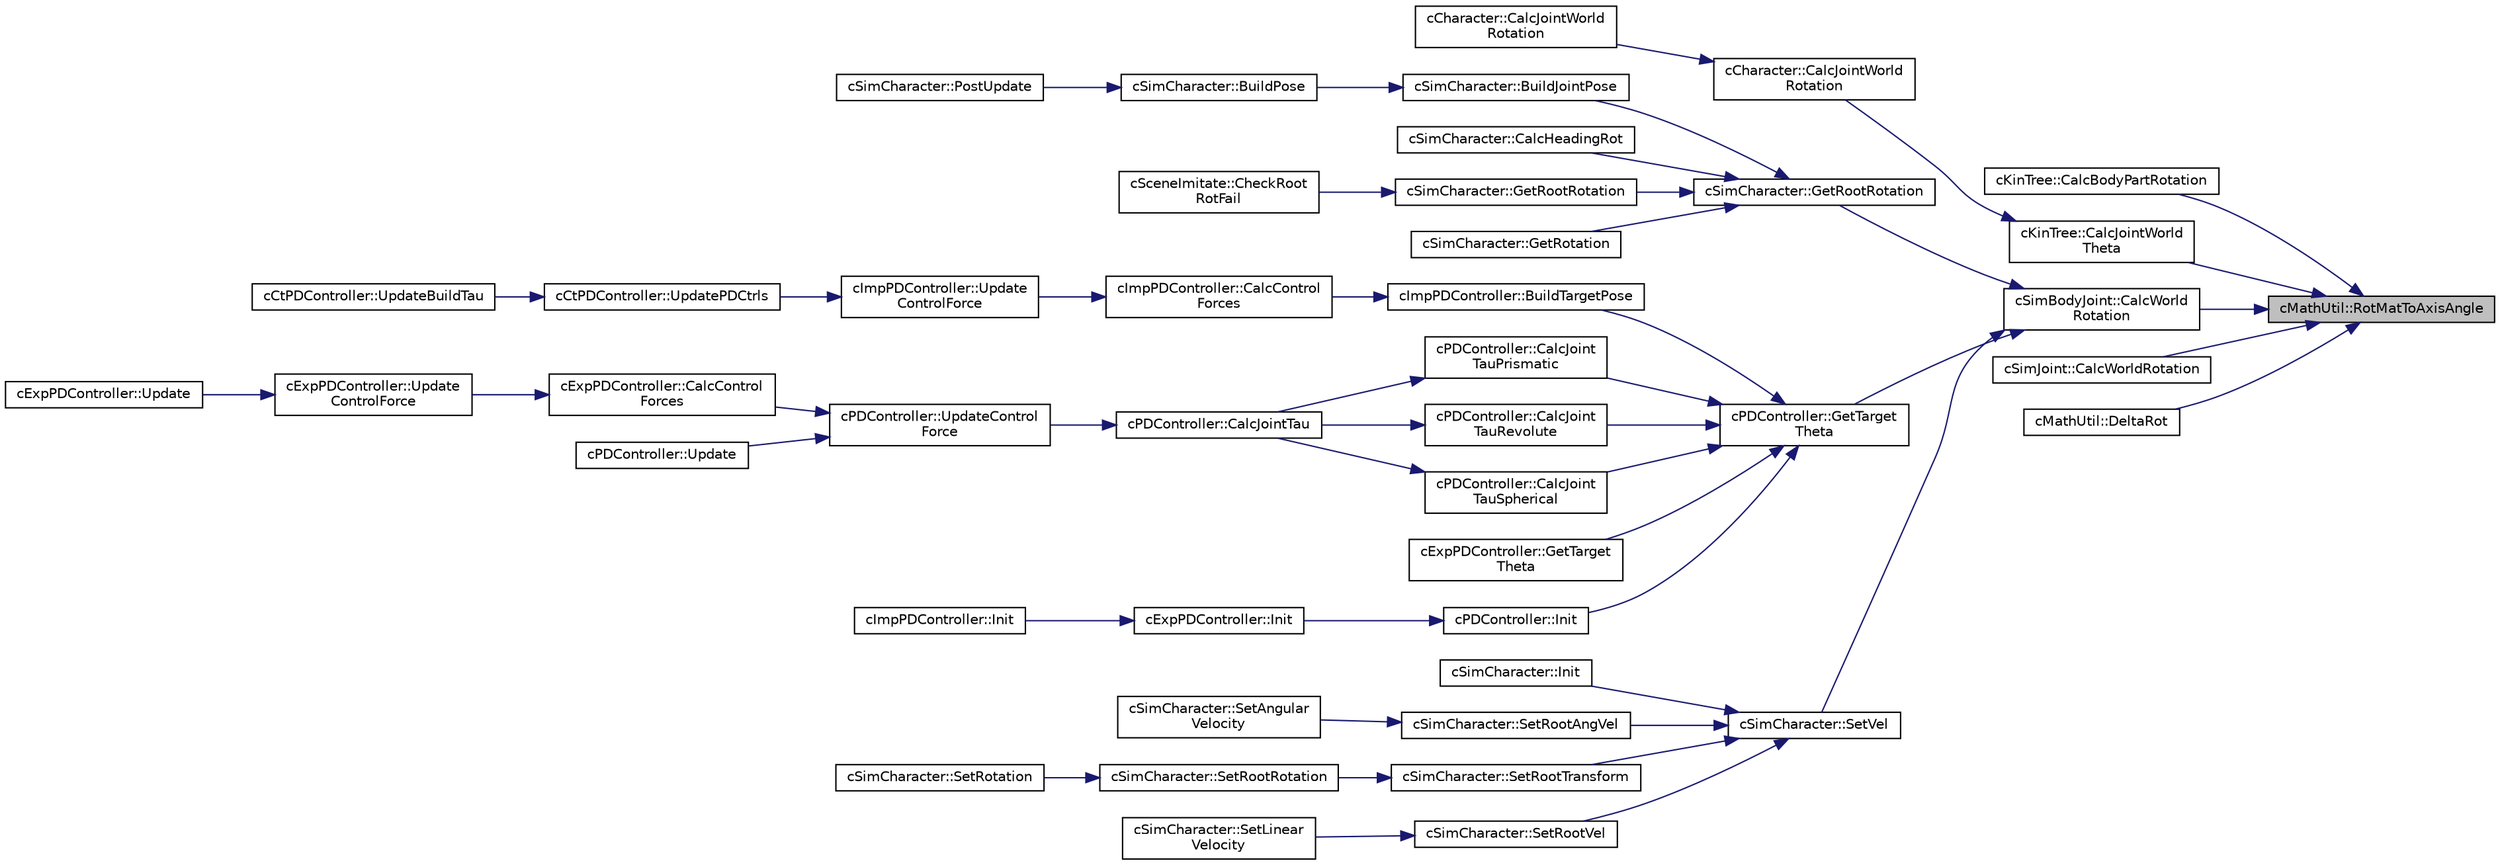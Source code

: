 digraph "cMathUtil::RotMatToAxisAngle"
{
 // LATEX_PDF_SIZE
  edge [fontname="Helvetica",fontsize="10",labelfontname="Helvetica",labelfontsize="10"];
  node [fontname="Helvetica",fontsize="10",shape=record];
  rankdir="RL";
  Node1 [label="cMathUtil::RotMatToAxisAngle",height=0.2,width=0.4,color="black", fillcolor="grey75", style="filled", fontcolor="black",tooltip=" "];
  Node1 -> Node2 [dir="back",color="midnightblue",fontsize="10",style="solid",fontname="Helvetica"];
  Node2 [label="cKinTree::CalcBodyPartRotation",height=0.2,width=0.4,color="black", fillcolor="white", style="filled",URL="$classc_kin_tree.html#aca58825a85a5c4bc35a0066350cea9d7",tooltip=" "];
  Node1 -> Node3 [dir="back",color="midnightblue",fontsize="10",style="solid",fontname="Helvetica"];
  Node3 [label="cKinTree::CalcJointWorld\lTheta",height=0.2,width=0.4,color="black", fillcolor="white", style="filled",URL="$classc_kin_tree.html#affd2c68cd8051f6a61febaaf12c351cf",tooltip=" "];
  Node3 -> Node4 [dir="back",color="midnightblue",fontsize="10",style="solid",fontname="Helvetica"];
  Node4 [label="cCharacter::CalcJointWorld\lRotation",height=0.2,width=0.4,color="black", fillcolor="white", style="filled",URL="$classc_character.html#a0fbdd379c6d9d0a3349bff0a126bc2ef",tooltip=" "];
  Node4 -> Node5 [dir="back",color="midnightblue",fontsize="10",style="solid",fontname="Helvetica"];
  Node5 [label="cCharacter::CalcJointWorld\lRotation",height=0.2,width=0.4,color="black", fillcolor="white", style="filled",URL="$classc_character.html#a030290c45295034f337bfca2fd636486",tooltip=" "];
  Node1 -> Node6 [dir="back",color="midnightblue",fontsize="10",style="solid",fontname="Helvetica"];
  Node6 [label="cSimBodyJoint::CalcWorld\lRotation",height=0.2,width=0.4,color="black", fillcolor="white", style="filled",URL="$classc_sim_body_joint.html#a11a7990aaac57fc7dd13bdf9aff4784f",tooltip=" "];
  Node6 -> Node7 [dir="back",color="midnightblue",fontsize="10",style="solid",fontname="Helvetica"];
  Node7 [label="cSimCharacter::GetRootRotation",height=0.2,width=0.4,color="black", fillcolor="white", style="filled",URL="$classc_sim_character.html#a70f5002e3e033a00ea5753e08fc38878",tooltip=" "];
  Node7 -> Node8 [dir="back",color="midnightblue",fontsize="10",style="solid",fontname="Helvetica"];
  Node8 [label="cSimCharacter::BuildJointPose",height=0.2,width=0.4,color="black", fillcolor="white", style="filled",URL="$classc_sim_character.html#a898aa0ad7809c8df375286e16d315542",tooltip=" "];
  Node8 -> Node9 [dir="back",color="midnightblue",fontsize="10",style="solid",fontname="Helvetica"];
  Node9 [label="cSimCharacter::BuildPose",height=0.2,width=0.4,color="black", fillcolor="white", style="filled",URL="$classc_sim_character.html#a01a4858503a34a2d620bdb02f7b1f6e6",tooltip=" "];
  Node9 -> Node10 [dir="back",color="midnightblue",fontsize="10",style="solid",fontname="Helvetica"];
  Node10 [label="cSimCharacter::PostUpdate",height=0.2,width=0.4,color="black", fillcolor="white", style="filled",URL="$classc_sim_character.html#a8c66097eb42b23db0bd0a8f156cf7871",tooltip=" "];
  Node7 -> Node11 [dir="back",color="midnightblue",fontsize="10",style="solid",fontname="Helvetica"];
  Node11 [label="cSimCharacter::CalcHeadingRot",height=0.2,width=0.4,color="black", fillcolor="white", style="filled",URL="$classc_sim_character.html#a3f33c32a987ae9c37947110b36cdcfe2",tooltip=" "];
  Node7 -> Node12 [dir="back",color="midnightblue",fontsize="10",style="solid",fontname="Helvetica"];
  Node12 [label="cSimCharacter::GetRootRotation",height=0.2,width=0.4,color="black", fillcolor="white", style="filled",URL="$classc_sim_character.html#aed454c4b88075e80864bd020dbefbb22",tooltip=" "];
  Node12 -> Node13 [dir="back",color="midnightblue",fontsize="10",style="solid",fontname="Helvetica"];
  Node13 [label="cSceneImitate::CheckRoot\lRotFail",height=0.2,width=0.4,color="black", fillcolor="white", style="filled",URL="$classc_scene_imitate.html#a0c07fdd55a8308a070368812e1420356",tooltip=" "];
  Node7 -> Node14 [dir="back",color="midnightblue",fontsize="10",style="solid",fontname="Helvetica"];
  Node14 [label="cSimCharacter::GetRotation",height=0.2,width=0.4,color="black", fillcolor="white", style="filled",URL="$classc_sim_character.html#a13f1afe21959769fe41ba664b92ffa06",tooltip=" "];
  Node6 -> Node15 [dir="back",color="midnightblue",fontsize="10",style="solid",fontname="Helvetica"];
  Node15 [label="cPDController::GetTarget\lTheta",height=0.2,width=0.4,color="black", fillcolor="white", style="filled",URL="$classc_p_d_controller.html#a6cdb7ada883910dfb5571110ade2d1aa",tooltip=" "];
  Node15 -> Node16 [dir="back",color="midnightblue",fontsize="10",style="solid",fontname="Helvetica"];
  Node16 [label="cImpPDController::BuildTargetPose",height=0.2,width=0.4,color="black", fillcolor="white", style="filled",URL="$classc_imp_p_d_controller.html#ab0cbdb157d74f97bdd3a97560de89e3c",tooltip=" "];
  Node16 -> Node17 [dir="back",color="midnightblue",fontsize="10",style="solid",fontname="Helvetica"];
  Node17 [label="cImpPDController::CalcControl\lForces",height=0.2,width=0.4,color="black", fillcolor="white", style="filled",URL="$classc_imp_p_d_controller.html#ad842a2f1c8e4fcc041e5e5c92251711f",tooltip=" "];
  Node17 -> Node18 [dir="back",color="midnightblue",fontsize="10",style="solid",fontname="Helvetica"];
  Node18 [label="cImpPDController::Update\lControlForce",height=0.2,width=0.4,color="black", fillcolor="white", style="filled",URL="$classc_imp_p_d_controller.html#a1720b102b3336b93c5d09d6740492eec",tooltip=" "];
  Node18 -> Node19 [dir="back",color="midnightblue",fontsize="10",style="solid",fontname="Helvetica"];
  Node19 [label="cCtPDController::UpdatePDCtrls",height=0.2,width=0.4,color="black", fillcolor="white", style="filled",URL="$classc_ct_p_d_controller.html#a6125968b7f2f754ff772124f23ad6298",tooltip=" "];
  Node19 -> Node20 [dir="back",color="midnightblue",fontsize="10",style="solid",fontname="Helvetica"];
  Node20 [label="cCtPDController::UpdateBuildTau",height=0.2,width=0.4,color="black", fillcolor="white", style="filled",URL="$classc_ct_p_d_controller.html#a60b43d5fabd5bd4f6d9528f09115e11d",tooltip=" "];
  Node15 -> Node21 [dir="back",color="midnightblue",fontsize="10",style="solid",fontname="Helvetica"];
  Node21 [label="cPDController::CalcJoint\lTauPrismatic",height=0.2,width=0.4,color="black", fillcolor="white", style="filled",URL="$classc_p_d_controller.html#ab772d609979765d7f638829d24c9c25f",tooltip=" "];
  Node21 -> Node22 [dir="back",color="midnightblue",fontsize="10",style="solid",fontname="Helvetica"];
  Node22 [label="cPDController::CalcJointTau",height=0.2,width=0.4,color="black", fillcolor="white", style="filled",URL="$classc_p_d_controller.html#a61098c094ba822326b5b3e1f8815b45d",tooltip=" "];
  Node22 -> Node23 [dir="back",color="midnightblue",fontsize="10",style="solid",fontname="Helvetica"];
  Node23 [label="cPDController::UpdateControl\lForce",height=0.2,width=0.4,color="black", fillcolor="white", style="filled",URL="$classc_p_d_controller.html#a55bc39133f19f258f9765c6619838f92",tooltip=" "];
  Node23 -> Node24 [dir="back",color="midnightblue",fontsize="10",style="solid",fontname="Helvetica"];
  Node24 [label="cExpPDController::CalcControl\lForces",height=0.2,width=0.4,color="black", fillcolor="white", style="filled",URL="$classc_exp_p_d_controller.html#ab89c0bc19d88877c69b48c32a2afe9e2",tooltip=" "];
  Node24 -> Node25 [dir="back",color="midnightblue",fontsize="10",style="solid",fontname="Helvetica"];
  Node25 [label="cExpPDController::Update\lControlForce",height=0.2,width=0.4,color="black", fillcolor="white", style="filled",URL="$classc_exp_p_d_controller.html#a6b4a1188fd67fed8f631f6ce415c4736",tooltip=" "];
  Node25 -> Node26 [dir="back",color="midnightblue",fontsize="10",style="solid",fontname="Helvetica"];
  Node26 [label="cExpPDController::Update",height=0.2,width=0.4,color="black", fillcolor="white", style="filled",URL="$classc_exp_p_d_controller.html#a82436261295d0a3082a276bfbc2e7ff8",tooltip=" "];
  Node23 -> Node27 [dir="back",color="midnightblue",fontsize="10",style="solid",fontname="Helvetica"];
  Node27 [label="cPDController::Update",height=0.2,width=0.4,color="black", fillcolor="white", style="filled",URL="$classc_p_d_controller.html#a21691ce60be812e16d73e13a909b5698",tooltip=" "];
  Node15 -> Node28 [dir="back",color="midnightblue",fontsize="10",style="solid",fontname="Helvetica"];
  Node28 [label="cPDController::CalcJoint\lTauRevolute",height=0.2,width=0.4,color="black", fillcolor="white", style="filled",URL="$classc_p_d_controller.html#a319ce63bb811cb82b571138a090d2bf5",tooltip=" "];
  Node28 -> Node22 [dir="back",color="midnightblue",fontsize="10",style="solid",fontname="Helvetica"];
  Node15 -> Node29 [dir="back",color="midnightblue",fontsize="10",style="solid",fontname="Helvetica"];
  Node29 [label="cPDController::CalcJoint\lTauSpherical",height=0.2,width=0.4,color="black", fillcolor="white", style="filled",URL="$classc_p_d_controller.html#a6db5c1ae59f16bf20dd98c2d86772d38",tooltip=" "];
  Node29 -> Node22 [dir="back",color="midnightblue",fontsize="10",style="solid",fontname="Helvetica"];
  Node15 -> Node30 [dir="back",color="midnightblue",fontsize="10",style="solid",fontname="Helvetica"];
  Node30 [label="cExpPDController::GetTarget\lTheta",height=0.2,width=0.4,color="black", fillcolor="white", style="filled",URL="$classc_exp_p_d_controller.html#ad48233e9721ad4c9a72121ce013c553f",tooltip=" "];
  Node15 -> Node31 [dir="back",color="midnightblue",fontsize="10",style="solid",fontname="Helvetica"];
  Node31 [label="cPDController::Init",height=0.2,width=0.4,color="black", fillcolor="white", style="filled",URL="$classc_p_d_controller.html#a760e2468925bff63cd0966b1a0f20c13",tooltip=" "];
  Node31 -> Node32 [dir="back",color="midnightblue",fontsize="10",style="solid",fontname="Helvetica"];
  Node32 [label="cExpPDController::Init",height=0.2,width=0.4,color="black", fillcolor="white", style="filled",URL="$classc_exp_p_d_controller.html#a3aac3bb46f672354b1b4991bc5cbb297",tooltip=" "];
  Node32 -> Node33 [dir="back",color="midnightblue",fontsize="10",style="solid",fontname="Helvetica"];
  Node33 [label="cImpPDController::Init",height=0.2,width=0.4,color="black", fillcolor="white", style="filled",URL="$classc_imp_p_d_controller.html#a3088ee721f685b485cc6084907c292a5",tooltip=" "];
  Node6 -> Node34 [dir="back",color="midnightblue",fontsize="10",style="solid",fontname="Helvetica"];
  Node34 [label="cSimCharacter::SetVel",height=0.2,width=0.4,color="black", fillcolor="white", style="filled",URL="$classc_sim_character.html#aa542e4d6411dd1e9499cf52ae19a28a5",tooltip=" "];
  Node34 -> Node35 [dir="back",color="midnightblue",fontsize="10",style="solid",fontname="Helvetica"];
  Node35 [label="cSimCharacter::Init",height=0.2,width=0.4,color="black", fillcolor="white", style="filled",URL="$classc_sim_character.html#a268ec8e85dcc271e9bb20a8e0c44c124",tooltip=" "];
  Node34 -> Node36 [dir="back",color="midnightblue",fontsize="10",style="solid",fontname="Helvetica"];
  Node36 [label="cSimCharacter::SetRootAngVel",height=0.2,width=0.4,color="black", fillcolor="white", style="filled",URL="$classc_sim_character.html#a5ade3fe681187af471aef8e4d1dbe7db",tooltip=" "];
  Node36 -> Node37 [dir="back",color="midnightblue",fontsize="10",style="solid",fontname="Helvetica"];
  Node37 [label="cSimCharacter::SetAngular\lVelocity",height=0.2,width=0.4,color="black", fillcolor="white", style="filled",URL="$classc_sim_character.html#a2ae1e26b6566e6b403208b5c150fcae0",tooltip=" "];
  Node34 -> Node38 [dir="back",color="midnightblue",fontsize="10",style="solid",fontname="Helvetica"];
  Node38 [label="cSimCharacter::SetRootTransform",height=0.2,width=0.4,color="black", fillcolor="white", style="filled",URL="$classc_sim_character.html#a615ae95d65aaf5991be40b41a2f3a89d",tooltip=" "];
  Node38 -> Node39 [dir="back",color="midnightblue",fontsize="10",style="solid",fontname="Helvetica"];
  Node39 [label="cSimCharacter::SetRootRotation",height=0.2,width=0.4,color="black", fillcolor="white", style="filled",URL="$classc_sim_character.html#a1a3707aa881b23e81ef49b86e04c9c76",tooltip=" "];
  Node39 -> Node40 [dir="back",color="midnightblue",fontsize="10",style="solid",fontname="Helvetica"];
  Node40 [label="cSimCharacter::SetRotation",height=0.2,width=0.4,color="black", fillcolor="white", style="filled",URL="$classc_sim_character.html#aa7df1c97b10f864b3a4d4c0e8ef767de",tooltip=" "];
  Node34 -> Node41 [dir="back",color="midnightblue",fontsize="10",style="solid",fontname="Helvetica"];
  Node41 [label="cSimCharacter::SetRootVel",height=0.2,width=0.4,color="black", fillcolor="white", style="filled",URL="$classc_sim_character.html#a48c47358531012c5b93665227a2f8ca3",tooltip=" "];
  Node41 -> Node42 [dir="back",color="midnightblue",fontsize="10",style="solid",fontname="Helvetica"];
  Node42 [label="cSimCharacter::SetLinear\lVelocity",height=0.2,width=0.4,color="black", fillcolor="white", style="filled",URL="$classc_sim_character.html#ad76b82c23f3f58104f245e97d8109bd2",tooltip=" "];
  Node1 -> Node43 [dir="back",color="midnightblue",fontsize="10",style="solid",fontname="Helvetica"];
  Node43 [label="cSimJoint::CalcWorldRotation",height=0.2,width=0.4,color="black", fillcolor="white", style="filled",URL="$classc_sim_joint.html#aa016a7e4f93057834b02acf9fd62dc08",tooltip=" "];
  Node1 -> Node44 [dir="back",color="midnightblue",fontsize="10",style="solid",fontname="Helvetica"];
  Node44 [label="cMathUtil::DeltaRot",height=0.2,width=0.4,color="black", fillcolor="white", style="filled",URL="$classc_math_util.html#a1e59a2c86f27c79182b1d83e18e5ee51",tooltip=" "];
}

